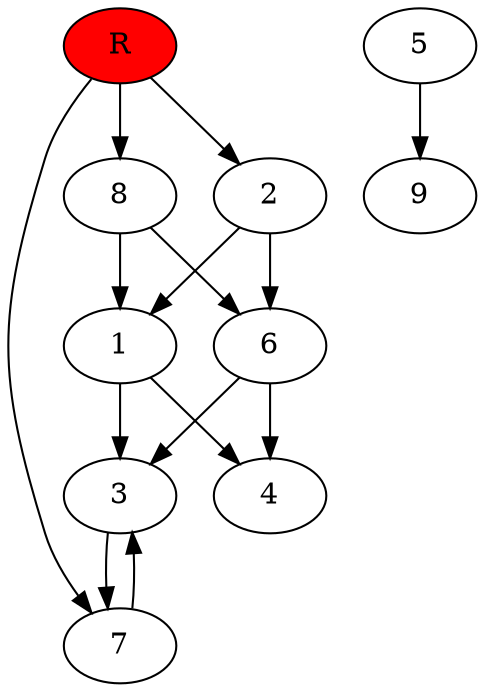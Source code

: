 digraph prb28853 {
	1
	2
	3
	4
	5
	6
	7
	8
	R [fillcolor="#ff0000" style=filled]
	1 -> 3
	1 -> 4
	2 -> 1
	2 -> 6
	3 -> 7
	5 -> 9
	6 -> 3
	6 -> 4
	7 -> 3
	8 -> 1
	8 -> 6
	R -> 2
	R -> 7
	R -> 8
}
